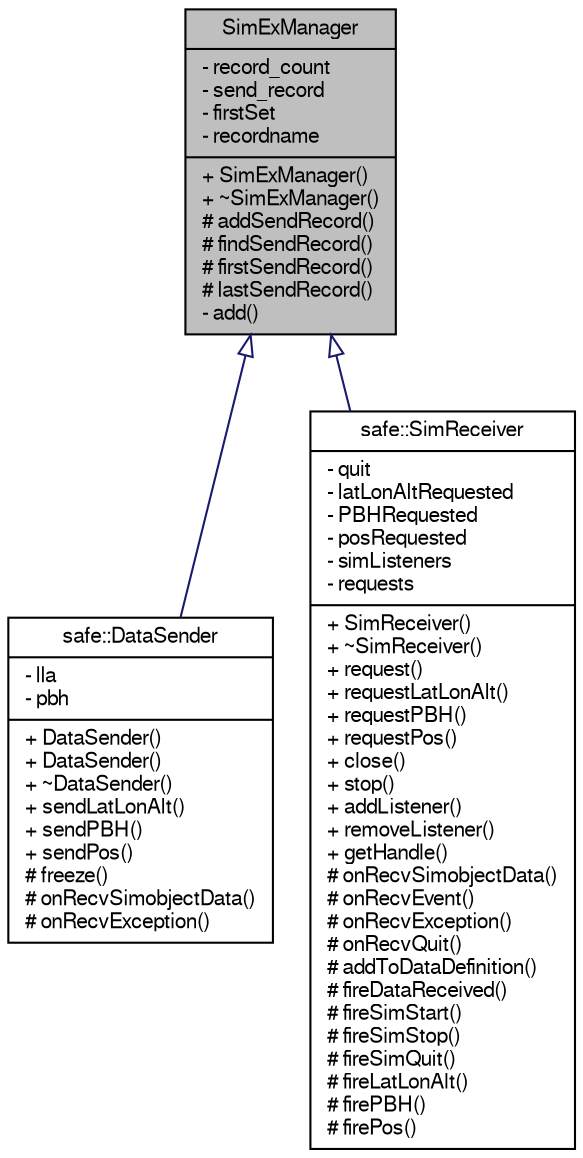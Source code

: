 digraph "SimExManager"
{
  bgcolor="transparent";
  edge [fontname="FreeSans",fontsize="10",labelfontname="FreeSans",labelfontsize="10"];
  node [fontname="FreeSans",fontsize="10",shape=record];
  Node1 [label="{SimExManager\n|- record_count\l- send_record\l- firstSet\l- recordname\l|+ SimExManager()\l+ ~SimExManager()\l# addSendRecord()\l# findSendRecord()\l# firstSendRecord()\l# lastSendRecord()\l- add()\l}",height=0.2,width=0.4,color="black", fillcolor="grey75", style="filled" fontcolor="black"];
  Node1 -> Node2 [dir="back",color="midnightblue",fontsize="10",style="solid",arrowtail="onormal",fontname="FreeSans"];
  Node2 [label="{safe::DataSender\n|- lla\l- pbh\l|+ DataSender()\l+ DataSender()\l+ ~DataSender()\l+ sendLatLonAlt()\l+ sendPBH()\l+ sendPos()\l# freeze()\l# onRecvSimobjectData()\l# onRecvException()\l}",height=0.2,width=0.4,color="black",URL="$classsafe_1_1DataSender.html"];
  Node1 -> Node3 [dir="back",color="midnightblue",fontsize="10",style="solid",arrowtail="onormal",fontname="FreeSans"];
  Node3 [label="{safe::SimReceiver\n|- quit\l- latLonAltRequested\l- PBHRequested\l- posRequested\l- simListeners\l- requests\l|+ SimReceiver()\l+ ~SimReceiver()\l+ request()\l+ requestLatLonAlt()\l+ requestPBH()\l+ requestPos()\l+ close()\l+ stop()\l+ addListener()\l+ removeListener()\l+ getHandle()\l# onRecvSimobjectData()\l# onRecvEvent()\l# onRecvException()\l# onRecvQuit()\l# addToDataDefinition()\l# fireDataReceived()\l# fireSimStart()\l# fireSimStop()\l# fireSimQuit()\l# fireLatLonAlt()\l# firePBH()\l# firePos()\l}",height=0.2,width=0.4,color="black",URL="$classsafe_1_1SimReceiver.html",tooltip="Allow to retrieve data from the simulator You have to implement ISimListener in order to receive data..."];
}
